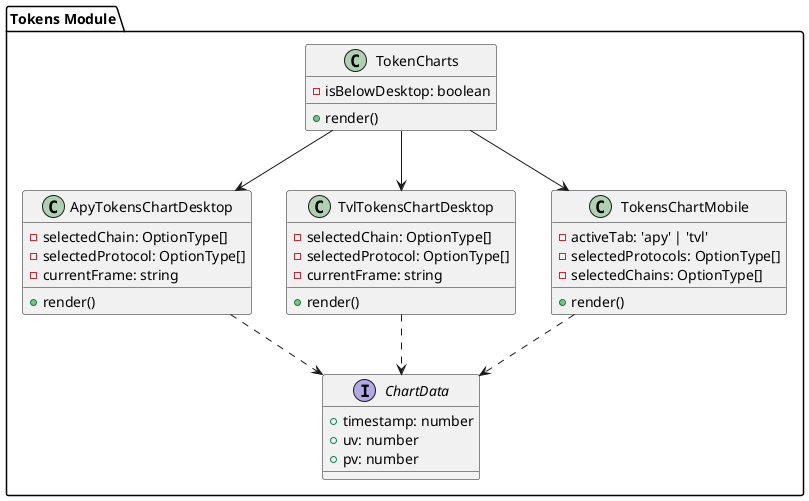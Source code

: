 @startuml

package "Tokens Module" as tokens {
    class TokenCharts {
        -isBelowDesktop: boolean
        +render()
    }

    class ApyTokensChartDesktop {
        -selectedChain: OptionType[]
        -selectedProtocol: OptionType[]
        -currentFrame: string
        +render()
    }

    class TvlTokensChartDesktop {
        -selectedChain: OptionType[]
        -selectedProtocol: OptionType[]
        -currentFrame: string
        +render()
    }

    class TokensChartMobile {
        -activeTab: 'apy' | 'tvl'
        -selectedProtocols: OptionType[]
        -selectedChains: OptionType[]
        +render()
    }

    interface ChartData {
        +timestamp: number
        +uv: number
        +pv: number
    }

    ' Dependencies
    TokenCharts --> ApyTokensChartDesktop
    TokenCharts --> TvlTokensChartDesktop
    TokenCharts --> TokensChartMobile
    ApyTokensChartDesktop ..> ChartData
    TvlTokensChartDesktop ..> ChartData
    TokensChartMobile ..> ChartData
}

@enduml 